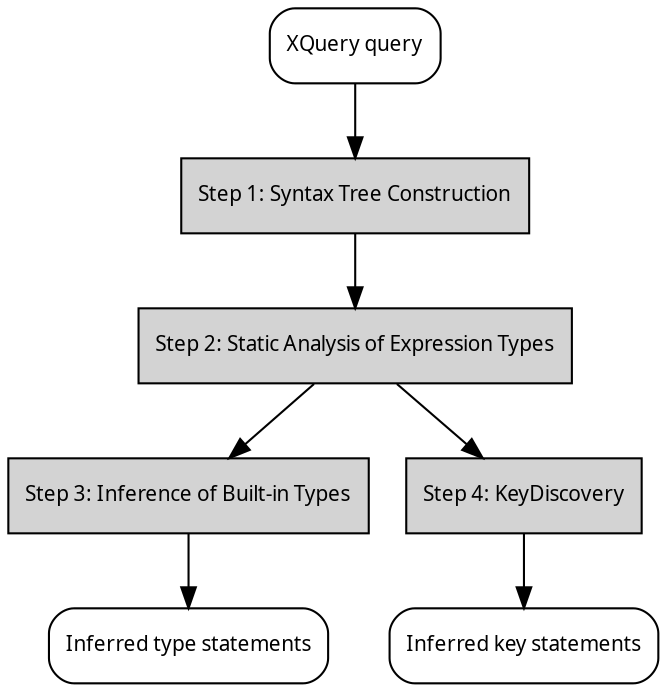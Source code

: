 digraph inference_process {
	node [shape = rectangle, fontname = "TeXGyrePagella-Regular", fontsize = 10];
	edge [fontname = "TeXGyrePagella-Regular", fontsize = 10];

	node [style= rounded];
	input_xquery [label = "XQuery query"];
	SyntaxTreeConstruction [label = "Step 1: Syntax Tree Construction" style = "filled" fillcolor = "lightgrey"];
	input_xquery -> SyntaxTreeConstruction;
	StaticTypeAnalysis [label = "Step 2: Static Analysis of Expression Types" style = "filled" fillcolor = "lightgrey"];
	SyntaxTreeConstruction -> StaticTypeAnalysis;
	StaticTypeAnalysis -> InferenceOfBuiltInTypes;
	InferenceOfBuiltInTypes [label = "Step 3: Inference of Built-in Types" style = "filled" fillcolor = "lightgrey"];
	StaticTypeAnalysis -> KeyDiscovery;
	KeyDiscovery [label = "Step 4: KeyDiscovery" style = "filled" fillcolor = "lightgrey"];
	output_inferredTypeStatements [label = "Inferred type statements"];
	InferenceOfBuiltInTypes -> output_inferredTypeStatements;
	output_inferredKeyStatements [label = "Inferred key statements"];
	KeyDiscovery -> output_inferredKeyStatements;
}
